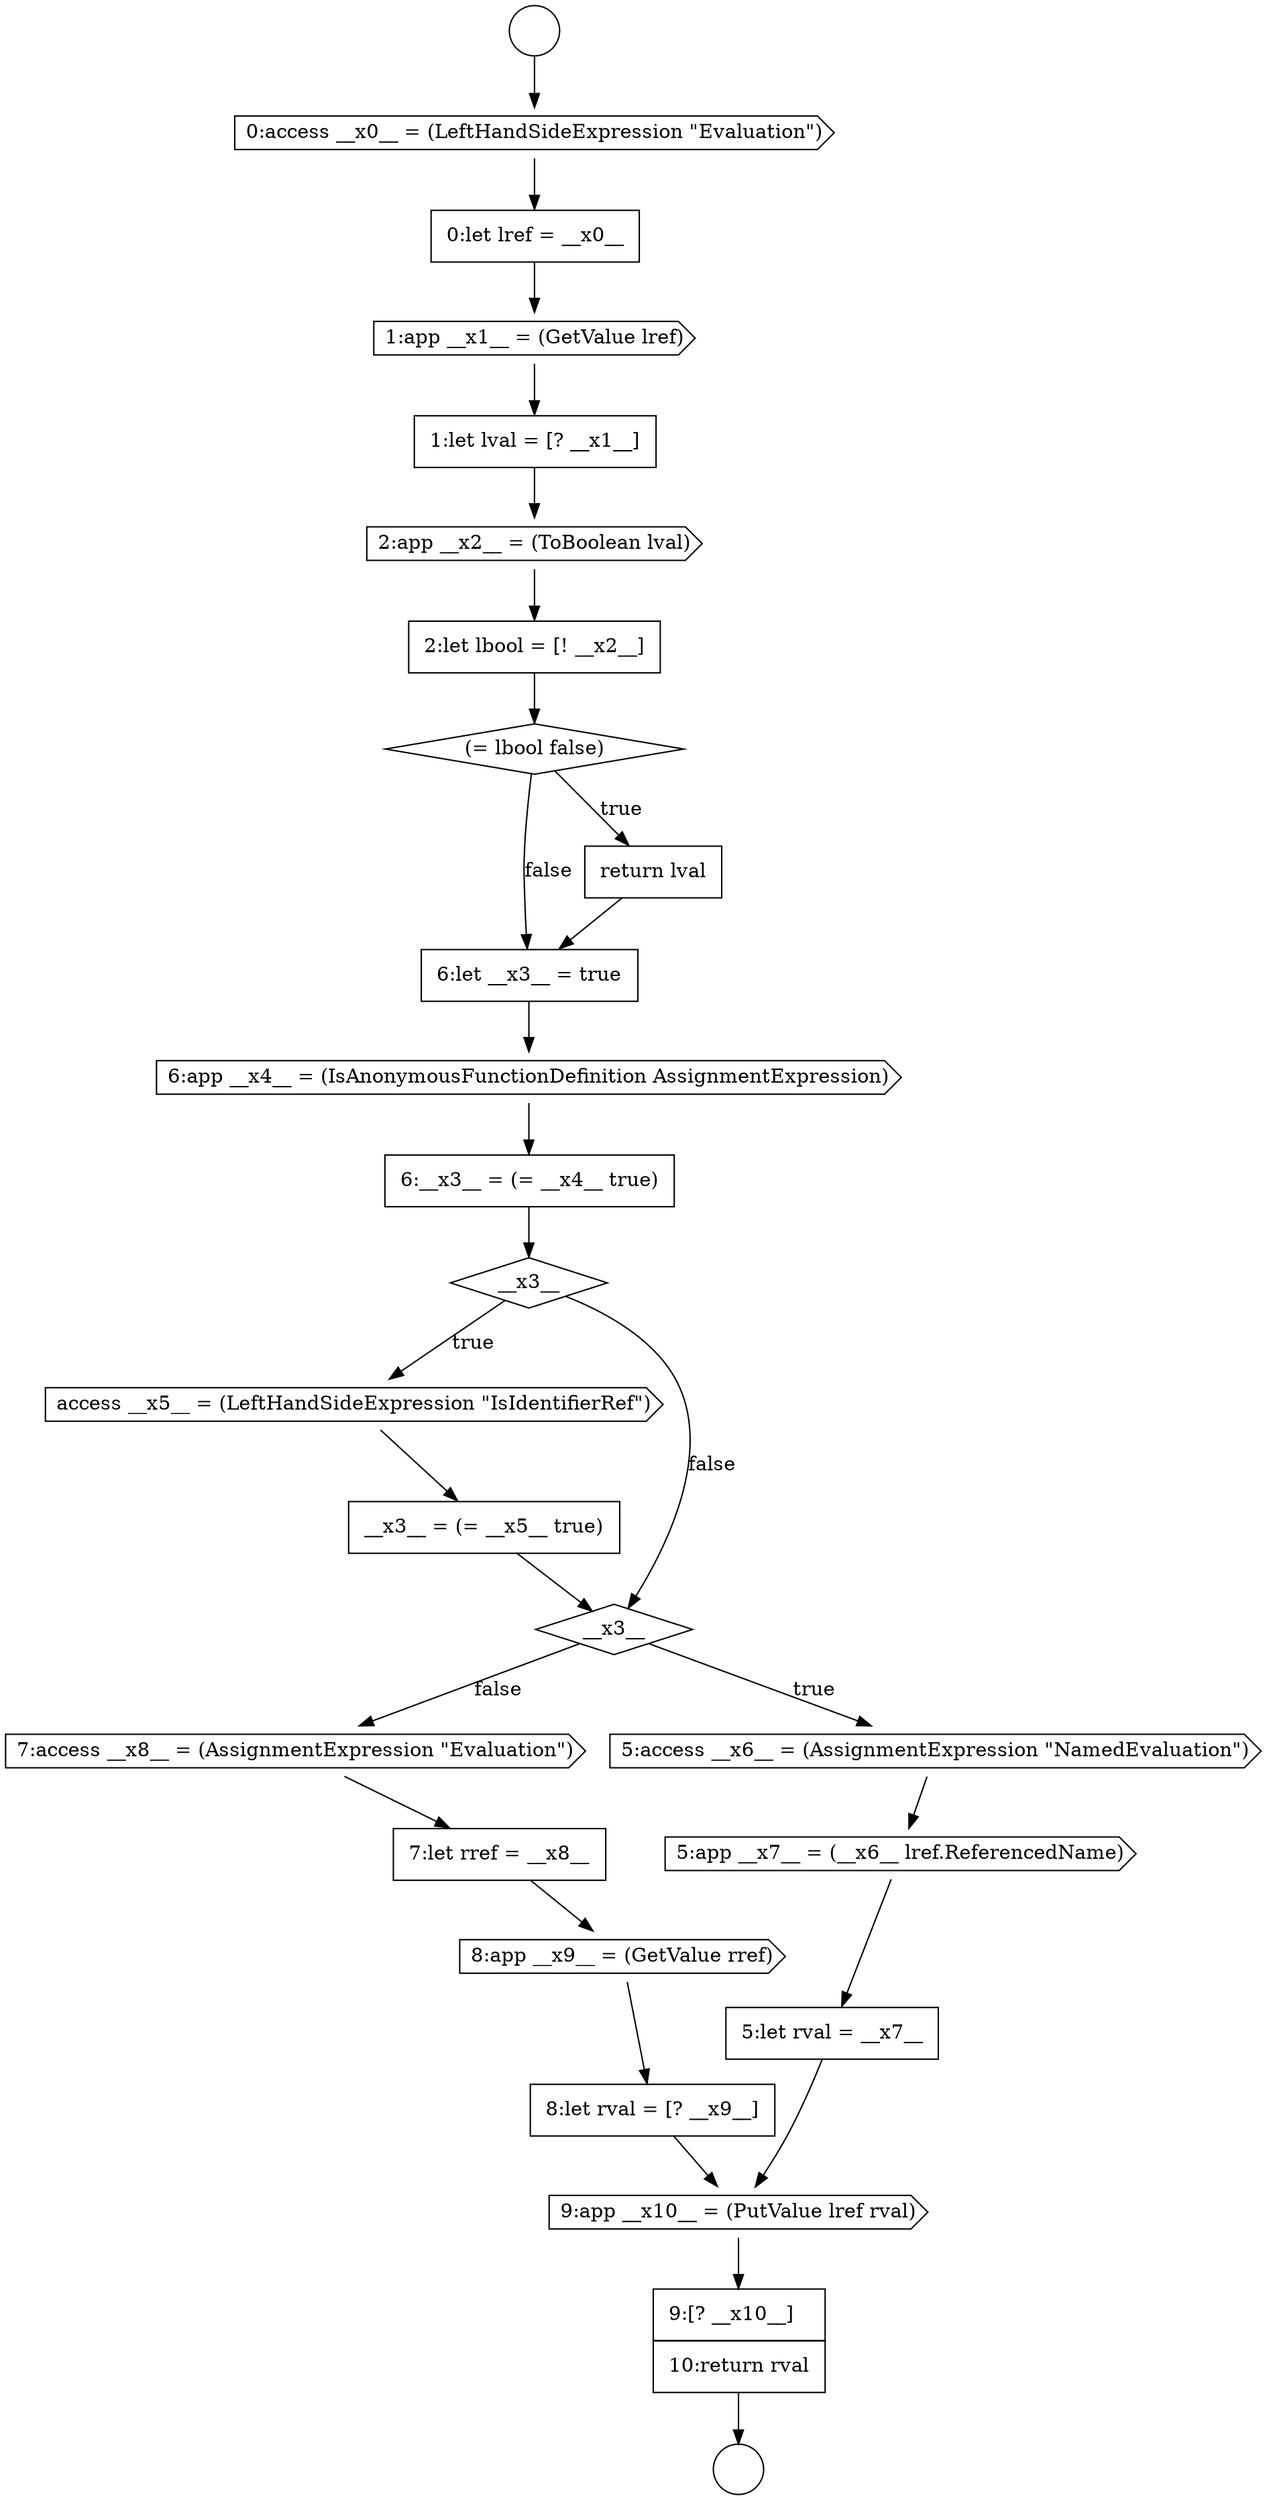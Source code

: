 digraph {
  node5644 [shape=diamond, label=<<font color="black">(= lbool false)</font>> color="black" fillcolor="white" style=filled]
  node5636 [shape=circle label=" " color="black" fillcolor="white" style=filled]
  node5640 [shape=cds, label=<<font color="black">1:app __x1__ = (GetValue lref)</font>> color="black" fillcolor="white" style=filled]
  node5650 [shape=cds, label=<<font color="black">access __x5__ = (LeftHandSideExpression &quot;IsIdentifierRef&quot;)</font>> color="black" fillcolor="white" style=filled]
  node5651 [shape=none, margin=0, label=<<font color="black">
    <table border="0" cellborder="1" cellspacing="0" cellpadding="10">
      <tr><td align="left">__x3__ = (= __x5__ true)</td></tr>
    </table>
  </font>> color="black" fillcolor="white" style=filled]
  node5639 [shape=none, margin=0, label=<<font color="black">
    <table border="0" cellborder="1" cellspacing="0" cellpadding="10">
      <tr><td align="left">0:let lref = __x0__</td></tr>
    </table>
  </font>> color="black" fillcolor="white" style=filled]
  node5647 [shape=cds, label=<<font color="black">6:app __x4__ = (IsAnonymousFunctionDefinition AssignmentExpression)</font>> color="black" fillcolor="white" style=filled]
  node5638 [shape=cds, label=<<font color="black">0:access __x0__ = (LeftHandSideExpression &quot;Evaluation&quot;)</font>> color="black" fillcolor="white" style=filled]
  node5642 [shape=cds, label=<<font color="black">2:app __x2__ = (ToBoolean lval)</font>> color="black" fillcolor="white" style=filled]
  node5649 [shape=diamond, label=<<font color="black">__x3__</font>> color="black" fillcolor="white" style=filled]
  node5659 [shape=none, margin=0, label=<<font color="black">
    <table border="0" cellborder="1" cellspacing="0" cellpadding="10">
      <tr><td align="left">8:let rval = [? __x9__]</td></tr>
    </table>
  </font>> color="black" fillcolor="white" style=filled]
  node5654 [shape=cds, label=<<font color="black">5:app __x7__ = (__x6__ lref.ReferencedName)</font>> color="black" fillcolor="white" style=filled]
  node5643 [shape=none, margin=0, label=<<font color="black">
    <table border="0" cellborder="1" cellspacing="0" cellpadding="10">
      <tr><td align="left">2:let lbool = [! __x2__]</td></tr>
    </table>
  </font>> color="black" fillcolor="white" style=filled]
  node5648 [shape=none, margin=0, label=<<font color="black">
    <table border="0" cellborder="1" cellspacing="0" cellpadding="10">
      <tr><td align="left">6:__x3__ = (= __x4__ true)</td></tr>
    </table>
  </font>> color="black" fillcolor="white" style=filled]
  node5655 [shape=none, margin=0, label=<<font color="black">
    <table border="0" cellborder="1" cellspacing="0" cellpadding="10">
      <tr><td align="left">5:let rval = __x7__</td></tr>
    </table>
  </font>> color="black" fillcolor="white" style=filled]
  node5658 [shape=cds, label=<<font color="black">8:app __x9__ = (GetValue rref)</font>> color="black" fillcolor="white" style=filled]
  node5657 [shape=none, margin=0, label=<<font color="black">
    <table border="0" cellborder="1" cellspacing="0" cellpadding="10">
      <tr><td align="left">7:let rref = __x8__</td></tr>
    </table>
  </font>> color="black" fillcolor="white" style=filled]
  node5656 [shape=cds, label=<<font color="black">7:access __x8__ = (AssignmentExpression &quot;Evaluation&quot;)</font>> color="black" fillcolor="white" style=filled]
  node5641 [shape=none, margin=0, label=<<font color="black">
    <table border="0" cellborder="1" cellspacing="0" cellpadding="10">
      <tr><td align="left">1:let lval = [? __x1__]</td></tr>
    </table>
  </font>> color="black" fillcolor="white" style=filled]
  node5646 [shape=none, margin=0, label=<<font color="black">
    <table border="0" cellborder="1" cellspacing="0" cellpadding="10">
      <tr><td align="left">6:let __x3__ = true</td></tr>
    </table>
  </font>> color="black" fillcolor="white" style=filled]
  node5661 [shape=none, margin=0, label=<<font color="black">
    <table border="0" cellborder="1" cellspacing="0" cellpadding="10">
      <tr><td align="left">9:[? __x10__]</td></tr>
      <tr><td align="left">10:return rval</td></tr>
    </table>
  </font>> color="black" fillcolor="white" style=filled]
  node5652 [shape=diamond, label=<<font color="black">__x3__</font>> color="black" fillcolor="white" style=filled]
  node5653 [shape=cds, label=<<font color="black">5:access __x6__ = (AssignmentExpression &quot;NamedEvaluation&quot;)</font>> color="black" fillcolor="white" style=filled]
  node5660 [shape=cds, label=<<font color="black">9:app __x10__ = (PutValue lref rval)</font>> color="black" fillcolor="white" style=filled]
  node5637 [shape=circle label=" " color="black" fillcolor="white" style=filled]
  node5645 [shape=none, margin=0, label=<<font color="black">
    <table border="0" cellborder="1" cellspacing="0" cellpadding="10">
      <tr><td align="left">return lval</td></tr>
    </table>
  </font>> color="black" fillcolor="white" style=filled]
  node5639 -> node5640 [ color="black"]
  node5644 -> node5645 [label=<<font color="black">true</font>> color="black"]
  node5644 -> node5646 [label=<<font color="black">false</font>> color="black"]
  node5640 -> node5641 [ color="black"]
  node5655 -> node5660 [ color="black"]
  node5643 -> node5644 [ color="black"]
  node5653 -> node5654 [ color="black"]
  node5641 -> node5642 [ color="black"]
  node5661 -> node5637 [ color="black"]
  node5656 -> node5657 [ color="black"]
  node5636 -> node5638 [ color="black"]
  node5657 -> node5658 [ color="black"]
  node5647 -> node5648 [ color="black"]
  node5660 -> node5661 [ color="black"]
  node5654 -> node5655 [ color="black"]
  node5650 -> node5651 [ color="black"]
  node5645 -> node5646 [ color="black"]
  node5638 -> node5639 [ color="black"]
  node5652 -> node5653 [label=<<font color="black">true</font>> color="black"]
  node5652 -> node5656 [label=<<font color="black">false</font>> color="black"]
  node5649 -> node5650 [label=<<font color="black">true</font>> color="black"]
  node5649 -> node5652 [label=<<font color="black">false</font>> color="black"]
  node5648 -> node5649 [ color="black"]
  node5658 -> node5659 [ color="black"]
  node5659 -> node5660 [ color="black"]
  node5642 -> node5643 [ color="black"]
  node5651 -> node5652 [ color="black"]
  node5646 -> node5647 [ color="black"]
}
